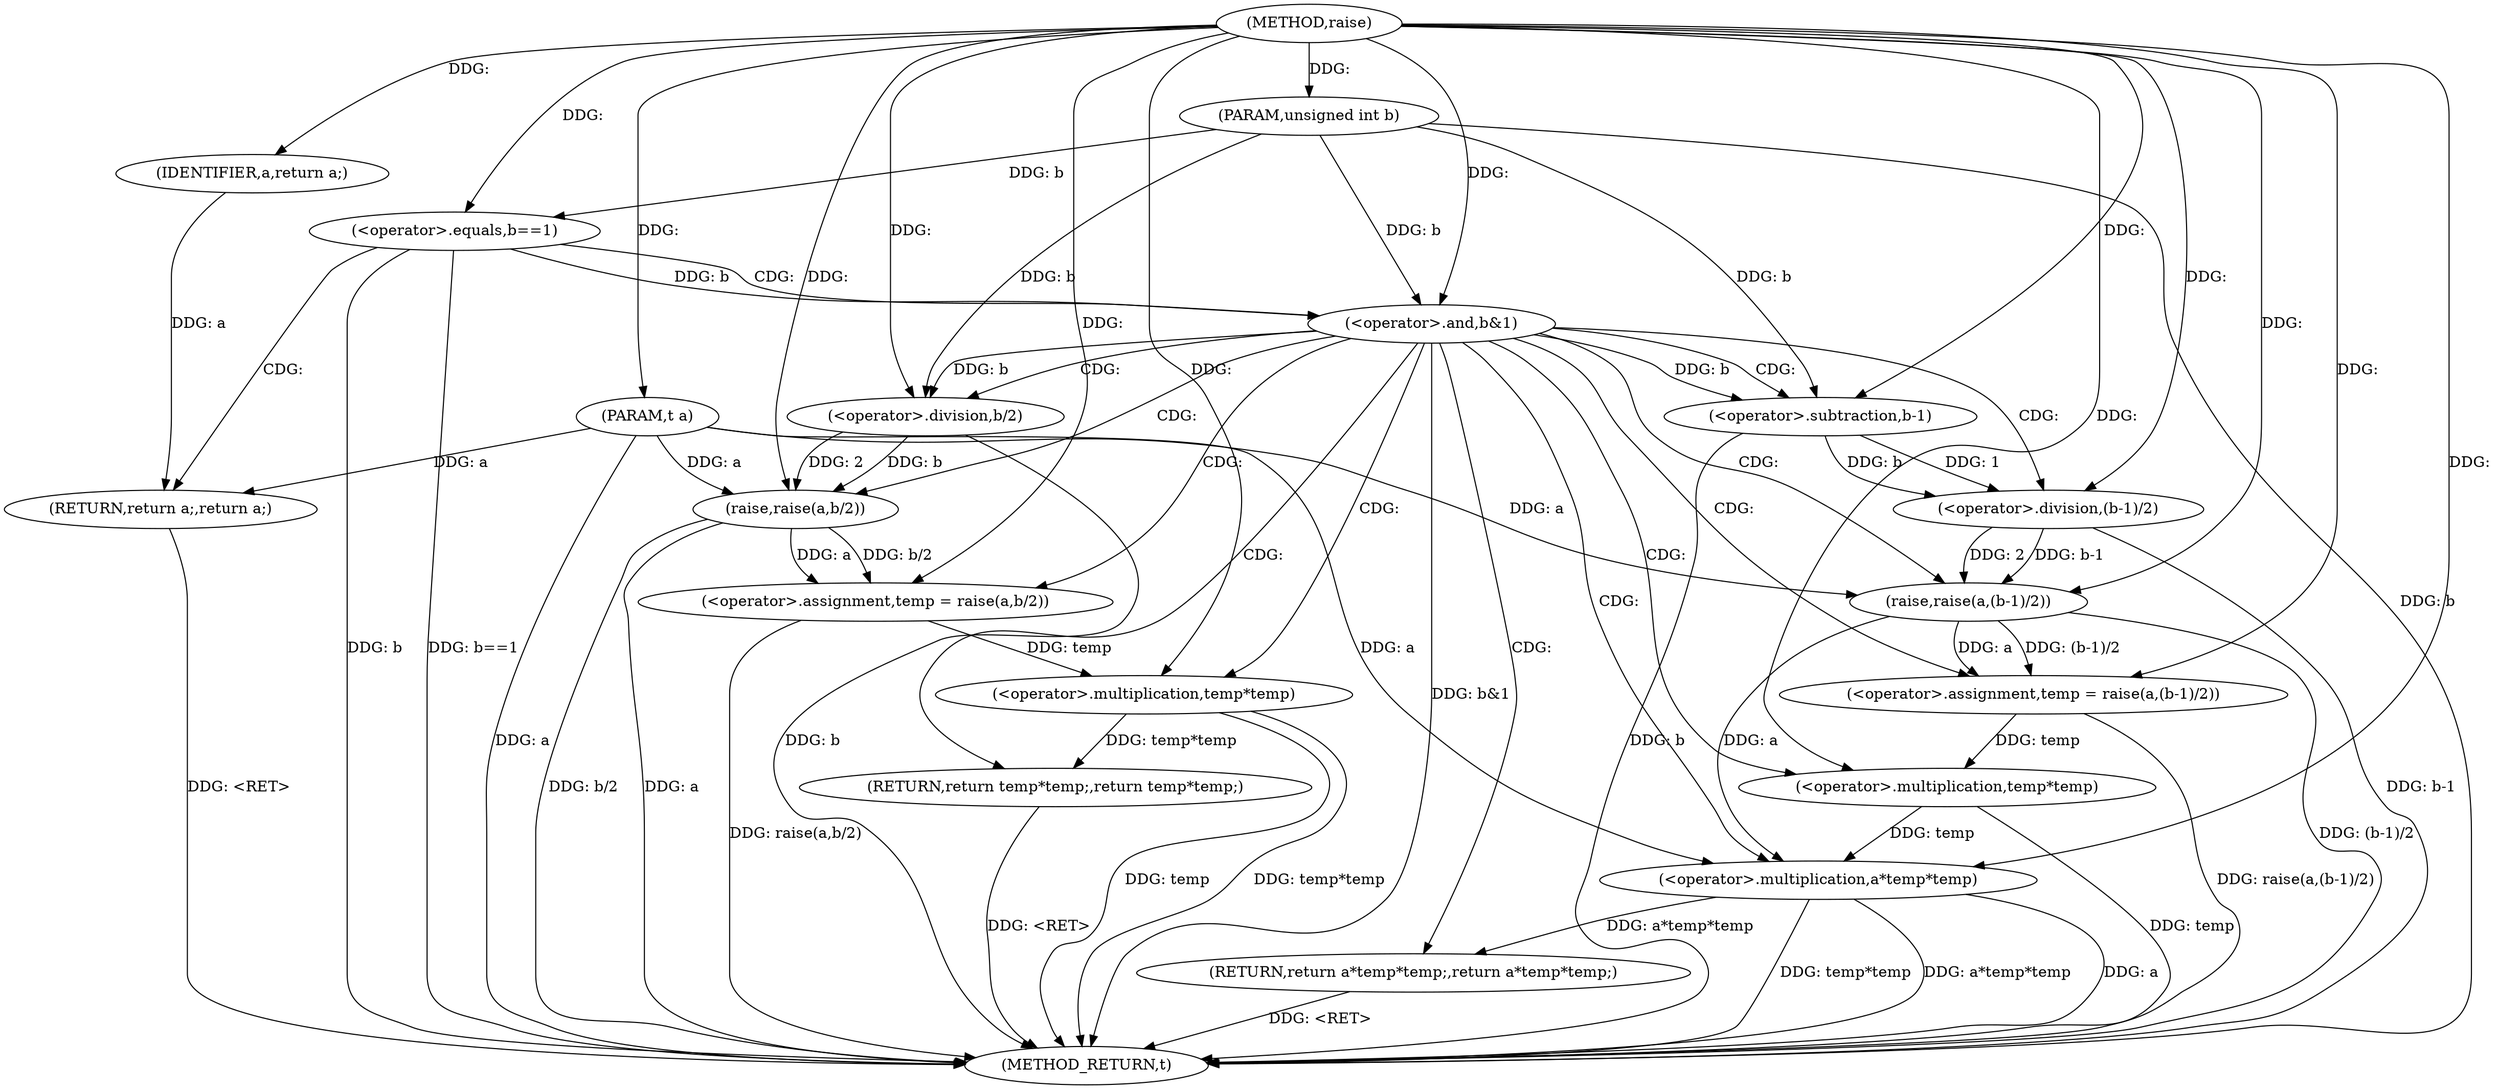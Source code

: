 digraph "raise" {  
"1000154" [label = "(METHOD,raise)" ]
"1000201" [label = "(METHOD_RETURN,t)" ]
"1000155" [label = "(PARAM,t a)" ]
"1000156" [label = "(PARAM,unsigned int b)" ]
"1000159" [label = "(<operator>.equals,b==1)" ]
"1000162" [label = "(RETURN,return a;,return a;)" ]
"1000163" [label = "(IDENTIFIER,a,return a;)" ]
"1000167" [label = "(<operator>.and,b&1)" ]
"1000172" [label = "(<operator>.assignment,temp = raise(a,(b-1)/2))" ]
"1000181" [label = "(RETURN,return a*temp*temp;,return a*temp*temp;)" ]
"1000182" [label = "(<operator>.multiplication,a*temp*temp)" ]
"1000190" [label = "(<operator>.assignment,temp = raise(a,b/2))" ]
"1000197" [label = "(RETURN,return temp*temp;,return temp*temp;)" ]
"1000174" [label = "(raise,raise(a,(b-1)/2))" ]
"1000198" [label = "(<operator>.multiplication,temp*temp)" ]
"1000176" [label = "(<operator>.division,(b-1)/2)" ]
"1000184" [label = "(<operator>.multiplication,temp*temp)" ]
"1000192" [label = "(raise,raise(a,b/2))" ]
"1000177" [label = "(<operator>.subtraction,b-1)" ]
"1000194" [label = "(<operator>.division,b/2)" ]
  "1000197" -> "1000201"  [ label = "DDG: <RET>"] 
  "1000155" -> "1000201"  [ label = "DDG: a"] 
  "1000156" -> "1000201"  [ label = "DDG: b"] 
  "1000159" -> "1000201"  [ label = "DDG: b"] 
  "1000159" -> "1000201"  [ label = "DDG: b==1"] 
  "1000167" -> "1000201"  [ label = "DDG: b&1"] 
  "1000192" -> "1000201"  [ label = "DDG: a"] 
  "1000194" -> "1000201"  [ label = "DDG: b"] 
  "1000192" -> "1000201"  [ label = "DDG: b/2"] 
  "1000190" -> "1000201"  [ label = "DDG: raise(a,b/2)"] 
  "1000198" -> "1000201"  [ label = "DDG: temp"] 
  "1000198" -> "1000201"  [ label = "DDG: temp*temp"] 
  "1000177" -> "1000201"  [ label = "DDG: b"] 
  "1000176" -> "1000201"  [ label = "DDG: b-1"] 
  "1000174" -> "1000201"  [ label = "DDG: (b-1)/2"] 
  "1000172" -> "1000201"  [ label = "DDG: raise(a,(b-1)/2)"] 
  "1000182" -> "1000201"  [ label = "DDG: a"] 
  "1000184" -> "1000201"  [ label = "DDG: temp"] 
  "1000182" -> "1000201"  [ label = "DDG: temp*temp"] 
  "1000182" -> "1000201"  [ label = "DDG: a*temp*temp"] 
  "1000181" -> "1000201"  [ label = "DDG: <RET>"] 
  "1000162" -> "1000201"  [ label = "DDG: <RET>"] 
  "1000154" -> "1000155"  [ label = "DDG: "] 
  "1000154" -> "1000156"  [ label = "DDG: "] 
  "1000163" -> "1000162"  [ label = "DDG: a"] 
  "1000155" -> "1000162"  [ label = "DDG: a"] 
  "1000156" -> "1000159"  [ label = "DDG: b"] 
  "1000154" -> "1000159"  [ label = "DDG: "] 
  "1000154" -> "1000163"  [ label = "DDG: "] 
  "1000159" -> "1000167"  [ label = "DDG: b"] 
  "1000156" -> "1000167"  [ label = "DDG: b"] 
  "1000154" -> "1000167"  [ label = "DDG: "] 
  "1000174" -> "1000172"  [ label = "DDG: (b-1)/2"] 
  "1000174" -> "1000172"  [ label = "DDG: a"] 
  "1000182" -> "1000181"  [ label = "DDG: a*temp*temp"] 
  "1000154" -> "1000172"  [ label = "DDG: "] 
  "1000192" -> "1000190"  [ label = "DDG: a"] 
  "1000192" -> "1000190"  [ label = "DDG: b/2"] 
  "1000198" -> "1000197"  [ label = "DDG: temp*temp"] 
  "1000155" -> "1000174"  [ label = "DDG: a"] 
  "1000154" -> "1000174"  [ label = "DDG: "] 
  "1000176" -> "1000174"  [ label = "DDG: 2"] 
  "1000176" -> "1000174"  [ label = "DDG: b-1"] 
  "1000174" -> "1000182"  [ label = "DDG: a"] 
  "1000155" -> "1000182"  [ label = "DDG: a"] 
  "1000154" -> "1000182"  [ label = "DDG: "] 
  "1000184" -> "1000182"  [ label = "DDG: temp"] 
  "1000154" -> "1000190"  [ label = "DDG: "] 
  "1000177" -> "1000176"  [ label = "DDG: 1"] 
  "1000177" -> "1000176"  [ label = "DDG: b"] 
  "1000154" -> "1000176"  [ label = "DDG: "] 
  "1000172" -> "1000184"  [ label = "DDG: temp"] 
  "1000154" -> "1000184"  [ label = "DDG: "] 
  "1000155" -> "1000192"  [ label = "DDG: a"] 
  "1000154" -> "1000192"  [ label = "DDG: "] 
  "1000194" -> "1000192"  [ label = "DDG: b"] 
  "1000194" -> "1000192"  [ label = "DDG: 2"] 
  "1000190" -> "1000198"  [ label = "DDG: temp"] 
  "1000154" -> "1000198"  [ label = "DDG: "] 
  "1000167" -> "1000177"  [ label = "DDG: b"] 
  "1000156" -> "1000177"  [ label = "DDG: b"] 
  "1000154" -> "1000177"  [ label = "DDG: "] 
  "1000167" -> "1000194"  [ label = "DDG: b"] 
  "1000156" -> "1000194"  [ label = "DDG: b"] 
  "1000154" -> "1000194"  [ label = "DDG: "] 
  "1000159" -> "1000167"  [ label = "CDG: "] 
  "1000159" -> "1000162"  [ label = "CDG: "] 
  "1000167" -> "1000174"  [ label = "CDG: "] 
  "1000167" -> "1000190"  [ label = "CDG: "] 
  "1000167" -> "1000182"  [ label = "CDG: "] 
  "1000167" -> "1000197"  [ label = "CDG: "] 
  "1000167" -> "1000194"  [ label = "CDG: "] 
  "1000167" -> "1000192"  [ label = "CDG: "] 
  "1000167" -> "1000184"  [ label = "CDG: "] 
  "1000167" -> "1000176"  [ label = "CDG: "] 
  "1000167" -> "1000177"  [ label = "CDG: "] 
  "1000167" -> "1000198"  [ label = "CDG: "] 
  "1000167" -> "1000172"  [ label = "CDG: "] 
  "1000167" -> "1000181"  [ label = "CDG: "] 
}

